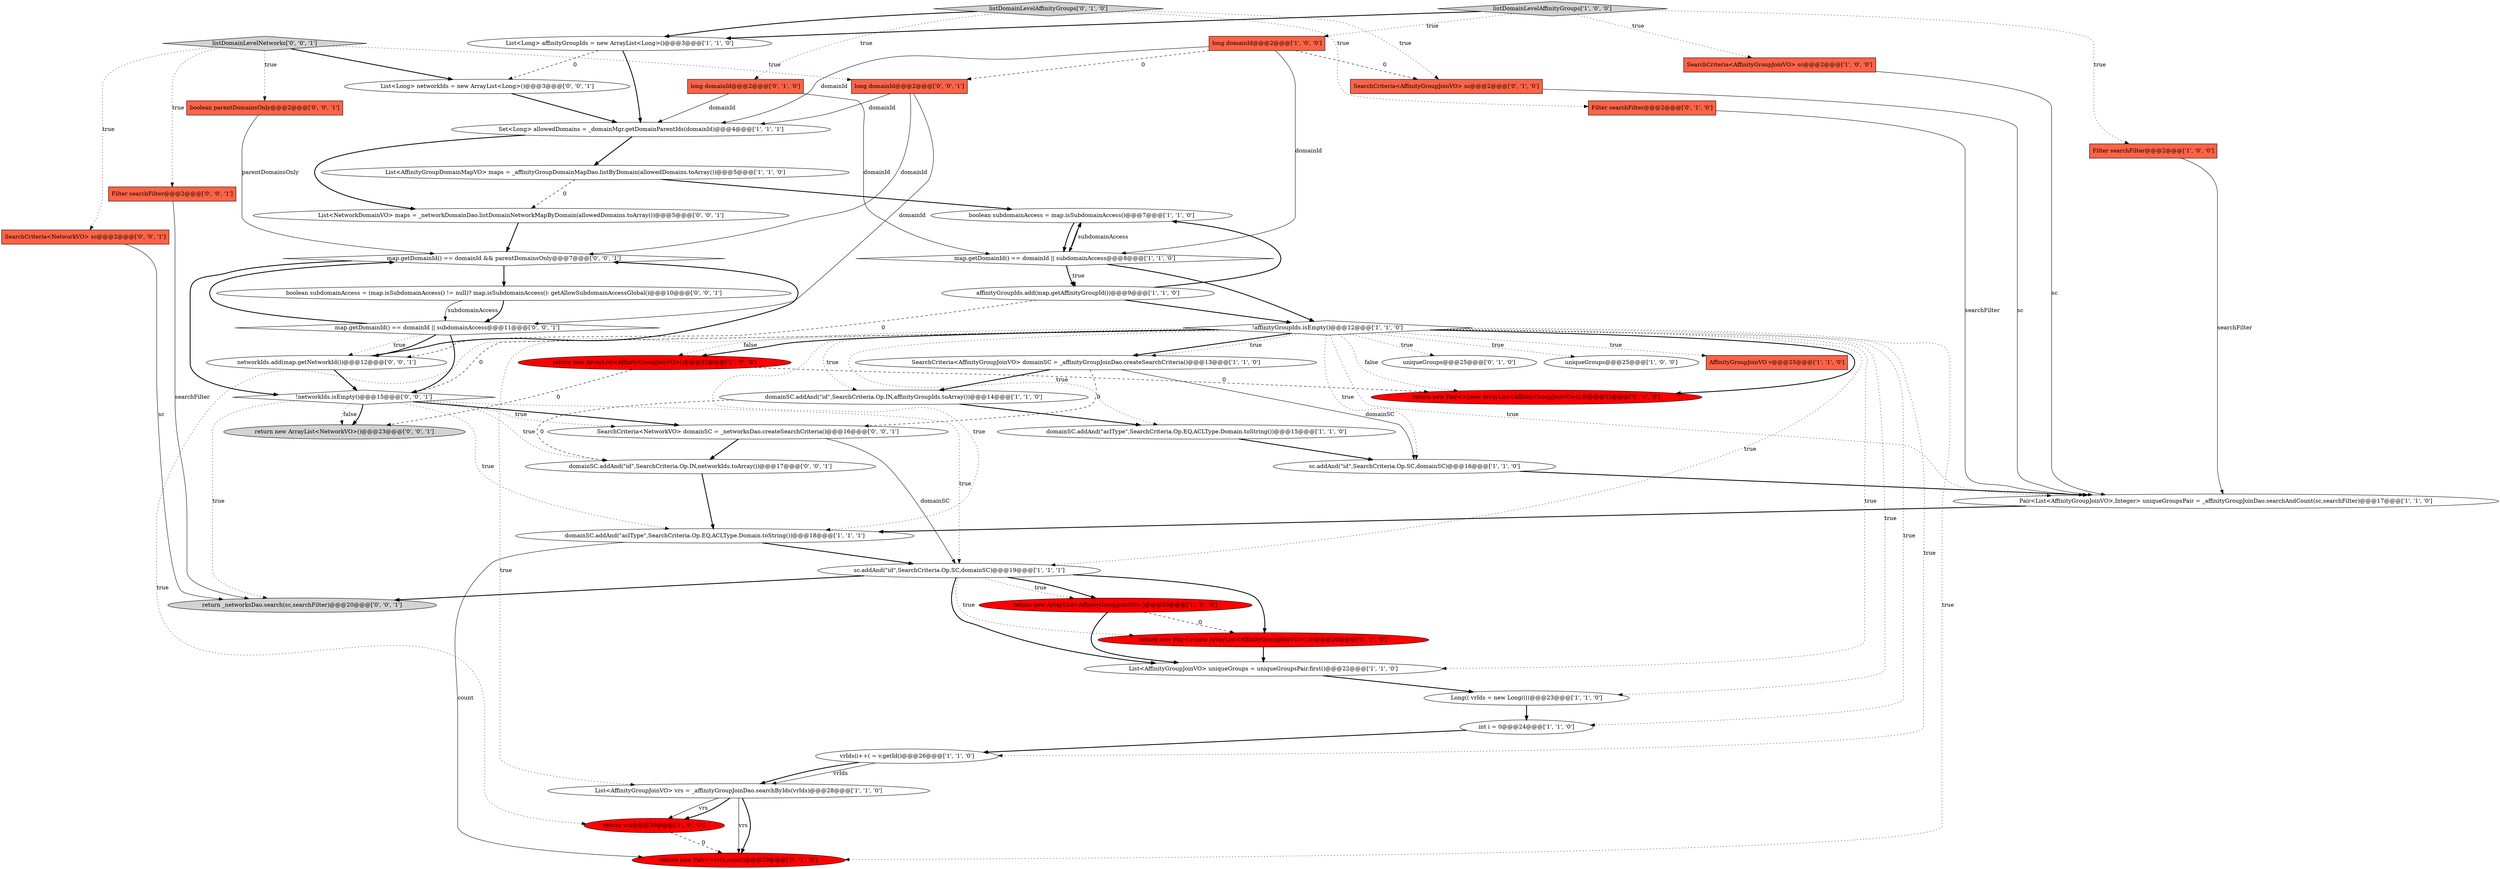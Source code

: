digraph {
11 [style = filled, label = "SearchCriteria<AffinityGroupJoinVO> sc@@@2@@@['1', '0', '0']", fillcolor = tomato, shape = box image = "AAA0AAABBB1BBB"];
17 [style = filled, label = "Filter searchFilter@@@2@@@['1', '0', '0']", fillcolor = tomato, shape = box image = "AAA0AAABBB1BBB"];
29 [style = filled, label = "Filter searchFilter@@@2@@@['0', '1', '0']", fillcolor = tomato, shape = box image = "AAA0AAABBB2BBB"];
14 [style = filled, label = "SearchCriteria<AffinityGroupJoinVO> domainSC = _affinityGroupJoinDao.createSearchCriteria()@@@13@@@['1', '1', '0']", fillcolor = white, shape = ellipse image = "AAA0AAABBB1BBB"];
20 [style = filled, label = "listDomainLevelAffinityGroups['1', '0', '0']", fillcolor = lightgray, shape = diamond image = "AAA0AAABBB1BBB"];
31 [style = filled, label = "uniqueGroups@@@25@@@['0', '1', '0']", fillcolor = white, shape = ellipse image = "AAA0AAABBB2BBB"];
15 [style = filled, label = "domainSC.addAnd(\"aclType\",SearchCriteria.Op.EQ,ACLType.Domain.toString())@@@18@@@['1', '1', '1']", fillcolor = white, shape = ellipse image = "AAA0AAABBB1BBB"];
32 [style = filled, label = "return new Pair<>(new ArrayList<AffinityGroupJoinVO>(),0)@@@20@@@['0', '1', '0']", fillcolor = red, shape = ellipse image = "AAA1AAABBB2BBB"];
1 [style = filled, label = "return new ArrayList<AffinityGroupJoinVO>()@@@32@@@['1', '0', '0']", fillcolor = red, shape = ellipse image = "AAA1AAABBB1BBB"];
9 [style = filled, label = "List<AffinityGroupDomainMapVO> maps = _affinityGroupDomainMapDao.listByDomain(allowedDomains.toArray())@@@5@@@['1', '1', '0']", fillcolor = white, shape = ellipse image = "AAA0AAABBB1BBB"];
13 [style = filled, label = "sc.addAnd(\"id\",SearchCriteria.Op.SC,domainSC)@@@16@@@['1', '1', '0']", fillcolor = white, shape = ellipse image = "AAA0AAABBB1BBB"];
16 [style = filled, label = "List<AffinityGroupJoinVO> uniqueGroups = uniqueGroupsPair.first()@@@22@@@['1', '1', '0']", fillcolor = white, shape = ellipse image = "AAA0AAABBB1BBB"];
19 [style = filled, label = "domainSC.addAnd(\"id\",SearchCriteria.Op.IN,affinityGroupIds.toArray())@@@14@@@['1', '1', '0']", fillcolor = white, shape = ellipse image = "AAA0AAABBB1BBB"];
7 [style = filled, label = "List<AffinityGroupJoinVO> vrs = _affinityGroupJoinDao.searchByIds(vrIds)@@@28@@@['1', '1', '0']", fillcolor = white, shape = ellipse image = "AAA0AAABBB1BBB"];
43 [style = filled, label = "SearchCriteria<NetworkVO> domainSC = _networksDao.createSearchCriteria()@@@16@@@['0', '0', '1']", fillcolor = white, shape = ellipse image = "AAA0AAABBB3BBB"];
27 [style = filled, label = "int i = 0@@@24@@@['1', '1', '0']", fillcolor = white, shape = ellipse image = "AAA0AAABBB1BBB"];
39 [style = filled, label = "return new ArrayList<NetworkVO>()@@@23@@@['0', '0', '1']", fillcolor = lightgray, shape = ellipse image = "AAA0AAABBB3BBB"];
5 [style = filled, label = "uniqueGroups@@@25@@@['1', '0', '0']", fillcolor = white, shape = ellipse image = "AAA0AAABBB1BBB"];
48 [style = filled, label = "map.getDomainId() == domainId && parentDomainsOnly@@@7@@@['0', '0', '1']", fillcolor = white, shape = diamond image = "AAA0AAABBB3BBB"];
28 [style = filled, label = "listDomainLevelAffinityGroups['0', '1', '0']", fillcolor = lightgray, shape = diamond image = "AAA0AAABBB2BBB"];
22 [style = filled, label = "map.getDomainId() == domainId || subdomainAccess@@@8@@@['1', '1', '0']", fillcolor = white, shape = diamond image = "AAA0AAABBB1BBB"];
4 [style = filled, label = "vrIds(i++( = v.getId()@@@26@@@['1', '1', '0']", fillcolor = white, shape = ellipse image = "AAA0AAABBB1BBB"];
47 [style = filled, label = "networkIds.add(map.getNetworkId())@@@12@@@['0', '0', '1']", fillcolor = white, shape = ellipse image = "AAA0AAABBB3BBB"];
12 [style = filled, label = "return vrs@@@29@@@['1', '0', '0']", fillcolor = red, shape = ellipse image = "AAA1AAABBB1BBB"];
25 [style = filled, label = "domainSC.addAnd(\"aclType\",SearchCriteria.Op.EQ,ACLType.Domain.toString())@@@15@@@['1', '1', '0']", fillcolor = white, shape = ellipse image = "AAA0AAABBB1BBB"];
45 [style = filled, label = "map.getDomainId() == domainId || subdomainAccess@@@11@@@['0', '0', '1']", fillcolor = white, shape = diamond image = "AAA0AAABBB3BBB"];
33 [style = filled, label = "SearchCriteria<AffinityGroupJoinVO> sc@@@2@@@['0', '1', '0']", fillcolor = tomato, shape = box image = "AAA1AAABBB2BBB"];
49 [style = filled, label = "!networkIds.isEmpty()@@@15@@@['0', '0', '1']", fillcolor = white, shape = diamond image = "AAA0AAABBB3BBB"];
50 [style = filled, label = "List<Long> networkIds = new ArrayList<Long>()@@@3@@@['0', '0', '1']", fillcolor = white, shape = ellipse image = "AAA0AAABBB3BBB"];
18 [style = filled, label = "return new ArrayList<AffinityGroupJoinVO>()@@@20@@@['1', '0', '0']", fillcolor = red, shape = ellipse image = "AAA1AAABBB1BBB"];
3 [style = filled, label = "sc.addAnd(\"id\",SearchCriteria.Op.SC,domainSC)@@@19@@@['1', '1', '1']", fillcolor = white, shape = ellipse image = "AAA0AAABBB1BBB"];
34 [style = filled, label = "return new Pair<>(vrs,count)@@@29@@@['0', '1', '0']", fillcolor = red, shape = ellipse image = "AAA1AAABBB2BBB"];
46 [style = filled, label = "domainSC.addAnd(\"id\",SearchCriteria.Op.IN,networkIds.toArray())@@@17@@@['0', '0', '1']", fillcolor = white, shape = ellipse image = "AAA0AAABBB3BBB"];
26 [style = filled, label = "AffinityGroupJoinVO v@@@25@@@['1', '1', '0']", fillcolor = tomato, shape = box image = "AAA0AAABBB1BBB"];
41 [style = filled, label = "listDomainLevelNetworks['0', '0', '1']", fillcolor = lightgray, shape = diamond image = "AAA0AAABBB3BBB"];
40 [style = filled, label = "boolean subdomainAccess = (map.isSubdomainAccess() != null)? map.isSubdomainAccess(): getAllowSubdomainAccessGlobal()@@@10@@@['0', '0', '1']", fillcolor = white, shape = ellipse image = "AAA0AAABBB3BBB"];
21 [style = filled, label = "long domainId@@@2@@@['1', '0', '0']", fillcolor = tomato, shape = box image = "AAA1AAABBB1BBB"];
30 [style = filled, label = "long domainId@@@2@@@['0', '1', '0']", fillcolor = tomato, shape = box image = "AAA0AAABBB2BBB"];
51 [style = filled, label = "long domainId@@@2@@@['0', '0', '1']", fillcolor = tomato, shape = box image = "AAA0AAABBB3BBB"];
35 [style = filled, label = "return new Pair<>(new ArrayList<AffinityGroupJoinVO>(),0)@@@32@@@['0', '1', '0']", fillcolor = red, shape = ellipse image = "AAA1AAABBB2BBB"];
36 [style = filled, label = "boolean parentDomainsOnly@@@2@@@['0', '0', '1']", fillcolor = tomato, shape = box image = "AAA0AAABBB3BBB"];
42 [style = filled, label = "Filter searchFilter@@@2@@@['0', '0', '1']", fillcolor = tomato, shape = box image = "AAA0AAABBB3BBB"];
6 [style = filled, label = "Pair<List<AffinityGroupJoinVO>,Integer> uniqueGroupsPair = _affinityGroupJoinDao.searchAndCount(sc,searchFilter)@@@17@@@['1', '1', '0']", fillcolor = white, shape = ellipse image = "AAA0AAABBB1BBB"];
38 [style = filled, label = "List<NetworkDomainVO> maps = _networkDomainDao.listDomainNetworkMapByDomain(allowedDomains.toArray())@@@5@@@['0', '0', '1']", fillcolor = white, shape = ellipse image = "AAA0AAABBB3BBB"];
44 [style = filled, label = "SearchCriteria<NetworkVO> sc@@@2@@@['0', '0', '1']", fillcolor = tomato, shape = box image = "AAA0AAABBB3BBB"];
8 [style = filled, label = "affinityGroupIds.add(map.getAffinityGroupId())@@@9@@@['1', '1', '0']", fillcolor = white, shape = ellipse image = "AAA0AAABBB1BBB"];
10 [style = filled, label = "!affinityGroupIds.isEmpty()@@@12@@@['1', '1', '0']", fillcolor = white, shape = diamond image = "AAA0AAABBB1BBB"];
37 [style = filled, label = "return _networksDao.search(sc,searchFilter)@@@20@@@['0', '0', '1']", fillcolor = lightgray, shape = ellipse image = "AAA0AAABBB3BBB"];
2 [style = filled, label = "Long(( vrIds = new Long((((@@@23@@@['1', '1', '0']", fillcolor = white, shape = ellipse image = "AAA0AAABBB1BBB"];
24 [style = filled, label = "List<Long> affinityGroupIds = new ArrayList<Long>()@@@3@@@['1', '1', '0']", fillcolor = white, shape = ellipse image = "AAA0AAABBB1BBB"];
0 [style = filled, label = "Set<Long> allowedDomains = _domainMgr.getDomainParentIds(domainId)@@@4@@@['1', '1', '1']", fillcolor = white, shape = ellipse image = "AAA0AAABBB1BBB"];
23 [style = filled, label = "boolean subdomainAccess = map.isSubdomainAccess()@@@7@@@['1', '1', '0']", fillcolor = white, shape = ellipse image = "AAA0AAABBB1BBB"];
8->10 [style = bold, label=""];
51->48 [style = solid, label="domainId"];
20->11 [style = dotted, label="true"];
46->15 [style = bold, label=""];
10->31 [style = dotted, label="true"];
10->34 [style = dotted, label="true"];
10->35 [style = bold, label=""];
10->3 [style = dotted, label="true"];
3->16 [style = bold, label=""];
45->48 [style = bold, label=""];
3->18 [style = bold, label=""];
47->49 [style = bold, label=""];
22->8 [style = bold, label=""];
41->36 [style = dotted, label="true"];
28->30 [style = dotted, label="true"];
23->22 [style = bold, label=""];
49->39 [style = bold, label=""];
29->6 [style = solid, label="searchFilter"];
42->37 [style = solid, label="searchFilter"];
41->51 [style = dotted, label="true"];
10->49 [style = dashed, label="0"];
41->42 [style = dotted, label="true"];
10->4 [style = dotted, label="true"];
10->16 [style = dotted, label="true"];
44->37 [style = solid, label="sc"];
18->32 [style = dashed, label="0"];
10->1 [style = dotted, label="false"];
43->3 [style = solid, label="domainSC"];
48->49 [style = bold, label=""];
10->6 [style = dotted, label="true"];
8->23 [style = bold, label=""];
47->48 [style = bold, label=""];
10->14 [style = bold, label=""];
24->0 [style = bold, label=""];
49->15 [style = dotted, label="true"];
22->23 [style = bold, label=""];
43->46 [style = bold, label=""];
19->25 [style = bold, label=""];
0->38 [style = bold, label=""];
28->29 [style = dotted, label="true"];
7->12 [style = solid, label="vrs"];
10->25 [style = dotted, label="true"];
49->39 [style = dotted, label="false"];
19->46 [style = dashed, label="0"];
3->18 [style = dotted, label="true"];
24->50 [style = dashed, label="0"];
2->27 [style = bold, label=""];
28->24 [style = bold, label=""];
10->26 [style = dotted, label="true"];
36->48 [style = solid, label="parentDomainsOnly"];
21->0 [style = solid, label="domainId"];
10->1 [style = bold, label=""];
12->34 [style = dashed, label="0"];
41->50 [style = bold, label=""];
49->46 [style = dotted, label="true"];
4->7 [style = solid, label="vrIds"];
1->39 [style = dashed, label="0"];
23->22 [style = solid, label="subdomainAccess"];
1->35 [style = dashed, label="0"];
3->37 [style = bold, label=""];
20->17 [style = dotted, label="true"];
14->19 [style = bold, label=""];
32->16 [style = bold, label=""];
38->48 [style = bold, label=""];
15->3 [style = bold, label=""];
4->7 [style = bold, label=""];
6->15 [style = bold, label=""];
21->22 [style = solid, label="domainId"];
11->6 [style = solid, label="sc"];
10->13 [style = dotted, label="true"];
10->2 [style = dotted, label="true"];
10->19 [style = dotted, label="true"];
50->0 [style = bold, label=""];
22->10 [style = bold, label=""];
30->0 [style = solid, label="domainId"];
13->6 [style = bold, label=""];
10->35 [style = dotted, label="false"];
41->44 [style = dotted, label="true"];
45->47 [style = dotted, label="true"];
49->43 [style = dotted, label="true"];
49->37 [style = dotted, label="true"];
9->38 [style = dashed, label="0"];
18->16 [style = bold, label=""];
33->6 [style = solid, label="sc"];
8->47 [style = dashed, label="0"];
0->9 [style = bold, label=""];
10->12 [style = dotted, label="true"];
3->32 [style = dotted, label="true"];
14->13 [style = solid, label="domainSC"];
7->12 [style = bold, label=""];
25->13 [style = bold, label=""];
28->33 [style = dotted, label="true"];
45->49 [style = bold, label=""];
51->45 [style = solid, label="domainId"];
30->22 [style = solid, label="domainId"];
15->34 [style = solid, label="count"];
20->21 [style = dotted, label="true"];
16->2 [style = bold, label=""];
40->45 [style = solid, label="subdomainAccess"];
10->5 [style = dotted, label="true"];
49->43 [style = bold, label=""];
48->40 [style = bold, label=""];
10->14 [style = dotted, label="true"];
10->15 [style = dotted, label="true"];
9->23 [style = bold, label=""];
27->4 [style = bold, label=""];
14->43 [style = dashed, label="0"];
7->34 [style = solid, label="vrs"];
22->8 [style = dotted, label="true"];
7->34 [style = bold, label=""];
21->33 [style = dashed, label="0"];
45->47 [style = bold, label=""];
21->51 [style = dashed, label="0"];
40->45 [style = bold, label=""];
10->27 [style = dotted, label="true"];
20->24 [style = bold, label=""];
3->32 [style = bold, label=""];
49->3 [style = dotted, label="true"];
17->6 [style = solid, label="searchFilter"];
10->7 [style = dotted, label="true"];
51->0 [style = solid, label="domainId"];
}
